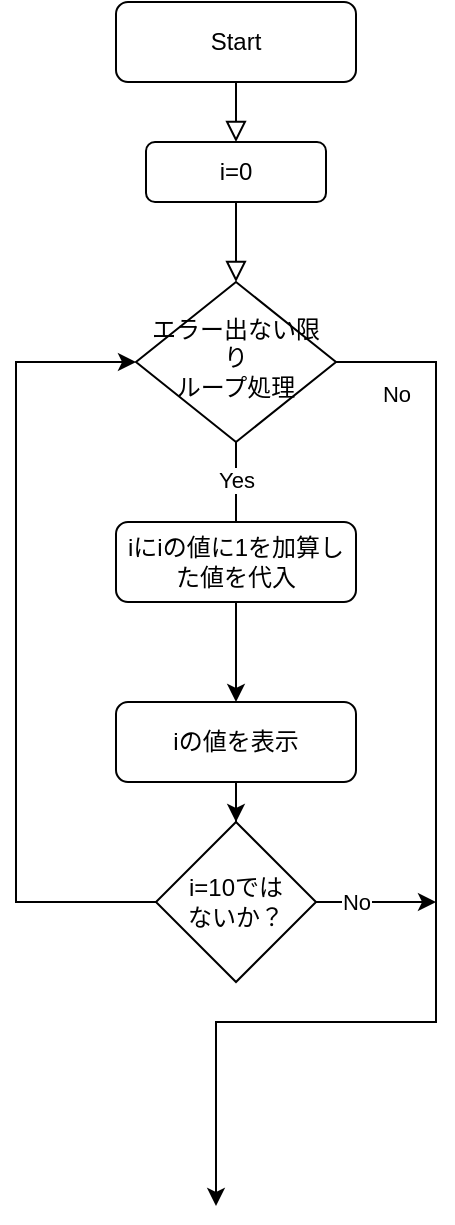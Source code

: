 <mxfile version="12.9.13" type="device"><diagram id="3aoYizsBGun25ZEMgh-e" name="ページ1"><mxGraphModel dx="687" dy="628" grid="1" gridSize="10" guides="1" tooltips="1" connect="1" arrows="1" fold="1" page="1" pageScale="1" pageWidth="850" pageHeight="1100" math="0" shadow="0"><root><mxCell id="0"/><mxCell id="1" parent="0"/><mxCell id="GAD6BGzbtIcyP35K74aC-1" value="" style="rounded=0;html=1;jettySize=auto;orthogonalLoop=1;fontSize=11;endArrow=block;endFill=0;endSize=8;strokeWidth=1;shadow=0;labelBackgroundColor=none;edgeStyle=orthogonalEdgeStyle;" edge="1" parent="1" source="GAD6BGzbtIcyP35K74aC-17" target="GAD6BGzbtIcyP35K74aC-7"><mxGeometry relative="1" as="geometry"/></mxCell><mxCell id="GAD6BGzbtIcyP35K74aC-2" value="Start" style="rounded=1;whiteSpace=wrap;html=1;fontSize=12;glass=0;strokeWidth=1;shadow=0;" vertex="1" parent="1"><mxGeometry x="160" y="30" width="120" height="40" as="geometry"/></mxCell><mxCell id="GAD6BGzbtIcyP35K74aC-3" value="" style="edgeStyle=orthogonalEdgeStyle;rounded=0;orthogonalLoop=1;jettySize=auto;html=1;" edge="1" parent="1" source="GAD6BGzbtIcyP35K74aC-7"><mxGeometry relative="1" as="geometry"><mxPoint x="220" y="330" as="targetPoint"/></mxGeometry></mxCell><mxCell id="GAD6BGzbtIcyP35K74aC-4" value="Yes" style="edgeLabel;html=1;align=center;verticalAlign=middle;resizable=0;points=[];" vertex="1" connectable="0" parent="GAD6BGzbtIcyP35K74aC-3"><mxGeometry x="-0.525" y="10" relative="1" as="geometry"><mxPoint x="-10" as="offset"/></mxGeometry></mxCell><mxCell id="GAD6BGzbtIcyP35K74aC-5" value="" style="edgeStyle=orthogonalEdgeStyle;rounded=0;orthogonalLoop=1;jettySize=auto;html=1;" edge="1" parent="1" source="GAD6BGzbtIcyP35K74aC-7"><mxGeometry relative="1" as="geometry"><mxPoint x="210" y="632" as="targetPoint"/><Array as="points"><mxPoint x="320" y="210"/><mxPoint x="320" y="540"/><mxPoint x="210" y="540"/></Array></mxGeometry></mxCell><mxCell id="GAD6BGzbtIcyP35K74aC-6" value="No" style="edgeLabel;html=1;align=center;verticalAlign=middle;resizable=0;points=[];" vertex="1" connectable="0" parent="GAD6BGzbtIcyP35K74aC-5"><mxGeometry x="-0.773" y="-46" relative="1" as="geometry"><mxPoint x="26" as="offset"/></mxGeometry></mxCell><mxCell id="GAD6BGzbtIcyP35K74aC-7" value="エラー出ない限り&lt;br&gt;ループ処理" style="rhombus;whiteSpace=wrap;html=1;shadow=0;fontFamily=Helvetica;fontSize=12;align=center;strokeWidth=1;spacing=6;spacingTop=-4;" vertex="1" parent="1"><mxGeometry x="170" y="170" width="100" height="80" as="geometry"/></mxCell><mxCell id="GAD6BGzbtIcyP35K74aC-8" value="" style="edgeStyle=orthogonalEdgeStyle;rounded=0;orthogonalLoop=1;jettySize=auto;html=1;entryX=0;entryY=0.5;entryDx=0;entryDy=0;exitX=0;exitY=0.5;exitDx=0;exitDy=0;" edge="1" parent="1" source="GAD6BGzbtIcyP35K74aC-12" target="GAD6BGzbtIcyP35K74aC-7"><mxGeometry relative="1" as="geometry"><mxPoint x="120" y="210" as="targetPoint"/><Array as="points"><mxPoint x="110" y="480"/><mxPoint x="110" y="210"/></Array></mxGeometry></mxCell><mxCell id="GAD6BGzbtIcyP35K74aC-13" value="" style="edgeStyle=orthogonalEdgeStyle;rounded=0;orthogonalLoop=1;jettySize=auto;html=1;" edge="1" parent="1" source="GAD6BGzbtIcyP35K74aC-9" target="GAD6BGzbtIcyP35K74aC-12"><mxGeometry relative="1" as="geometry"/></mxCell><mxCell id="GAD6BGzbtIcyP35K74aC-9" value="iの値を表示" style="rounded=1;whiteSpace=wrap;html=1;fontSize=12;glass=0;strokeWidth=1;shadow=0;" vertex="1" parent="1"><mxGeometry x="160" y="380" width="120" height="40" as="geometry"/></mxCell><mxCell id="GAD6BGzbtIcyP35K74aC-10" value="" style="edgeStyle=orthogonalEdgeStyle;rounded=0;orthogonalLoop=1;jettySize=auto;html=1;" edge="1" parent="1" source="GAD6BGzbtIcyP35K74aC-11" target="GAD6BGzbtIcyP35K74aC-9"><mxGeometry relative="1" as="geometry"/></mxCell><mxCell id="GAD6BGzbtIcyP35K74aC-11" value="iにiの値に1を加算した値を代入" style="rounded=1;whiteSpace=wrap;html=1;fontSize=12;glass=0;strokeWidth=1;shadow=0;" vertex="1" parent="1"><mxGeometry x="160" y="290" width="120" height="40" as="geometry"/></mxCell><mxCell id="GAD6BGzbtIcyP35K74aC-15" value="" style="edgeStyle=none;rounded=0;orthogonalLoop=1;jettySize=auto;html=1;" edge="1" parent="1" source="GAD6BGzbtIcyP35K74aC-12"><mxGeometry relative="1" as="geometry"><mxPoint x="320" y="480" as="targetPoint"/></mxGeometry></mxCell><mxCell id="GAD6BGzbtIcyP35K74aC-16" value="No" style="edgeLabel;html=1;align=center;verticalAlign=middle;resizable=0;points=[];" vertex="1" connectable="0" parent="GAD6BGzbtIcyP35K74aC-15"><mxGeometry x="-0.573" y="12" relative="1" as="geometry"><mxPoint x="7" y="12" as="offset"/></mxGeometry></mxCell><mxCell id="GAD6BGzbtIcyP35K74aC-12" value="i=10では&lt;br&gt;ないか？" style="rhombus;whiteSpace=wrap;html=1;" vertex="1" parent="1"><mxGeometry x="180" y="440" width="80" height="80" as="geometry"/></mxCell><mxCell id="GAD6BGzbtIcyP35K74aC-17" value="i=0" style="rounded=1;whiteSpace=wrap;html=1;" vertex="1" parent="1"><mxGeometry x="175" y="100" width="90" height="30" as="geometry"/></mxCell><mxCell id="GAD6BGzbtIcyP35K74aC-18" value="" style="rounded=0;html=1;jettySize=auto;orthogonalLoop=1;fontSize=11;endArrow=block;endFill=0;endSize=8;strokeWidth=1;shadow=0;labelBackgroundColor=none;edgeStyle=orthogonalEdgeStyle;" edge="1" parent="1" source="GAD6BGzbtIcyP35K74aC-2" target="GAD6BGzbtIcyP35K74aC-17"><mxGeometry relative="1" as="geometry"><mxPoint x="220" y="70" as="sourcePoint"/><mxPoint x="220" y="170" as="targetPoint"/></mxGeometry></mxCell></root></mxGraphModel></diagram></mxfile>